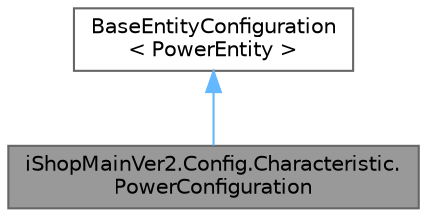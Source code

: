 digraph "iShopMainVer2.Config.Characteristic.PowerConfiguration"
{
 // LATEX_PDF_SIZE
  bgcolor="transparent";
  edge [fontname=Helvetica,fontsize=10,labelfontname=Helvetica,labelfontsize=10];
  node [fontname=Helvetica,fontsize=10,shape=box,height=0.2,width=0.4];
  Node1 [id="Node000001",label="iShopMainVer2.Config.Characteristic.\lPowerConfiguration",height=0.2,width=0.4,color="gray40", fillcolor="grey60", style="filled", fontcolor="black",tooltip=" "];
  Node2 -> Node1 [id="edge1_Node000001_Node000002",dir="back",color="steelblue1",style="solid",tooltip=" "];
  Node2 [id="Node000002",label="BaseEntityConfiguration\l\< PowerEntity \>",height=0.2,width=0.4,color="gray40", fillcolor="white", style="filled",URL="$classi_shop_main_ver2_1_1_config_1_1_base_entity_configuration.html",tooltip=" "];
}
